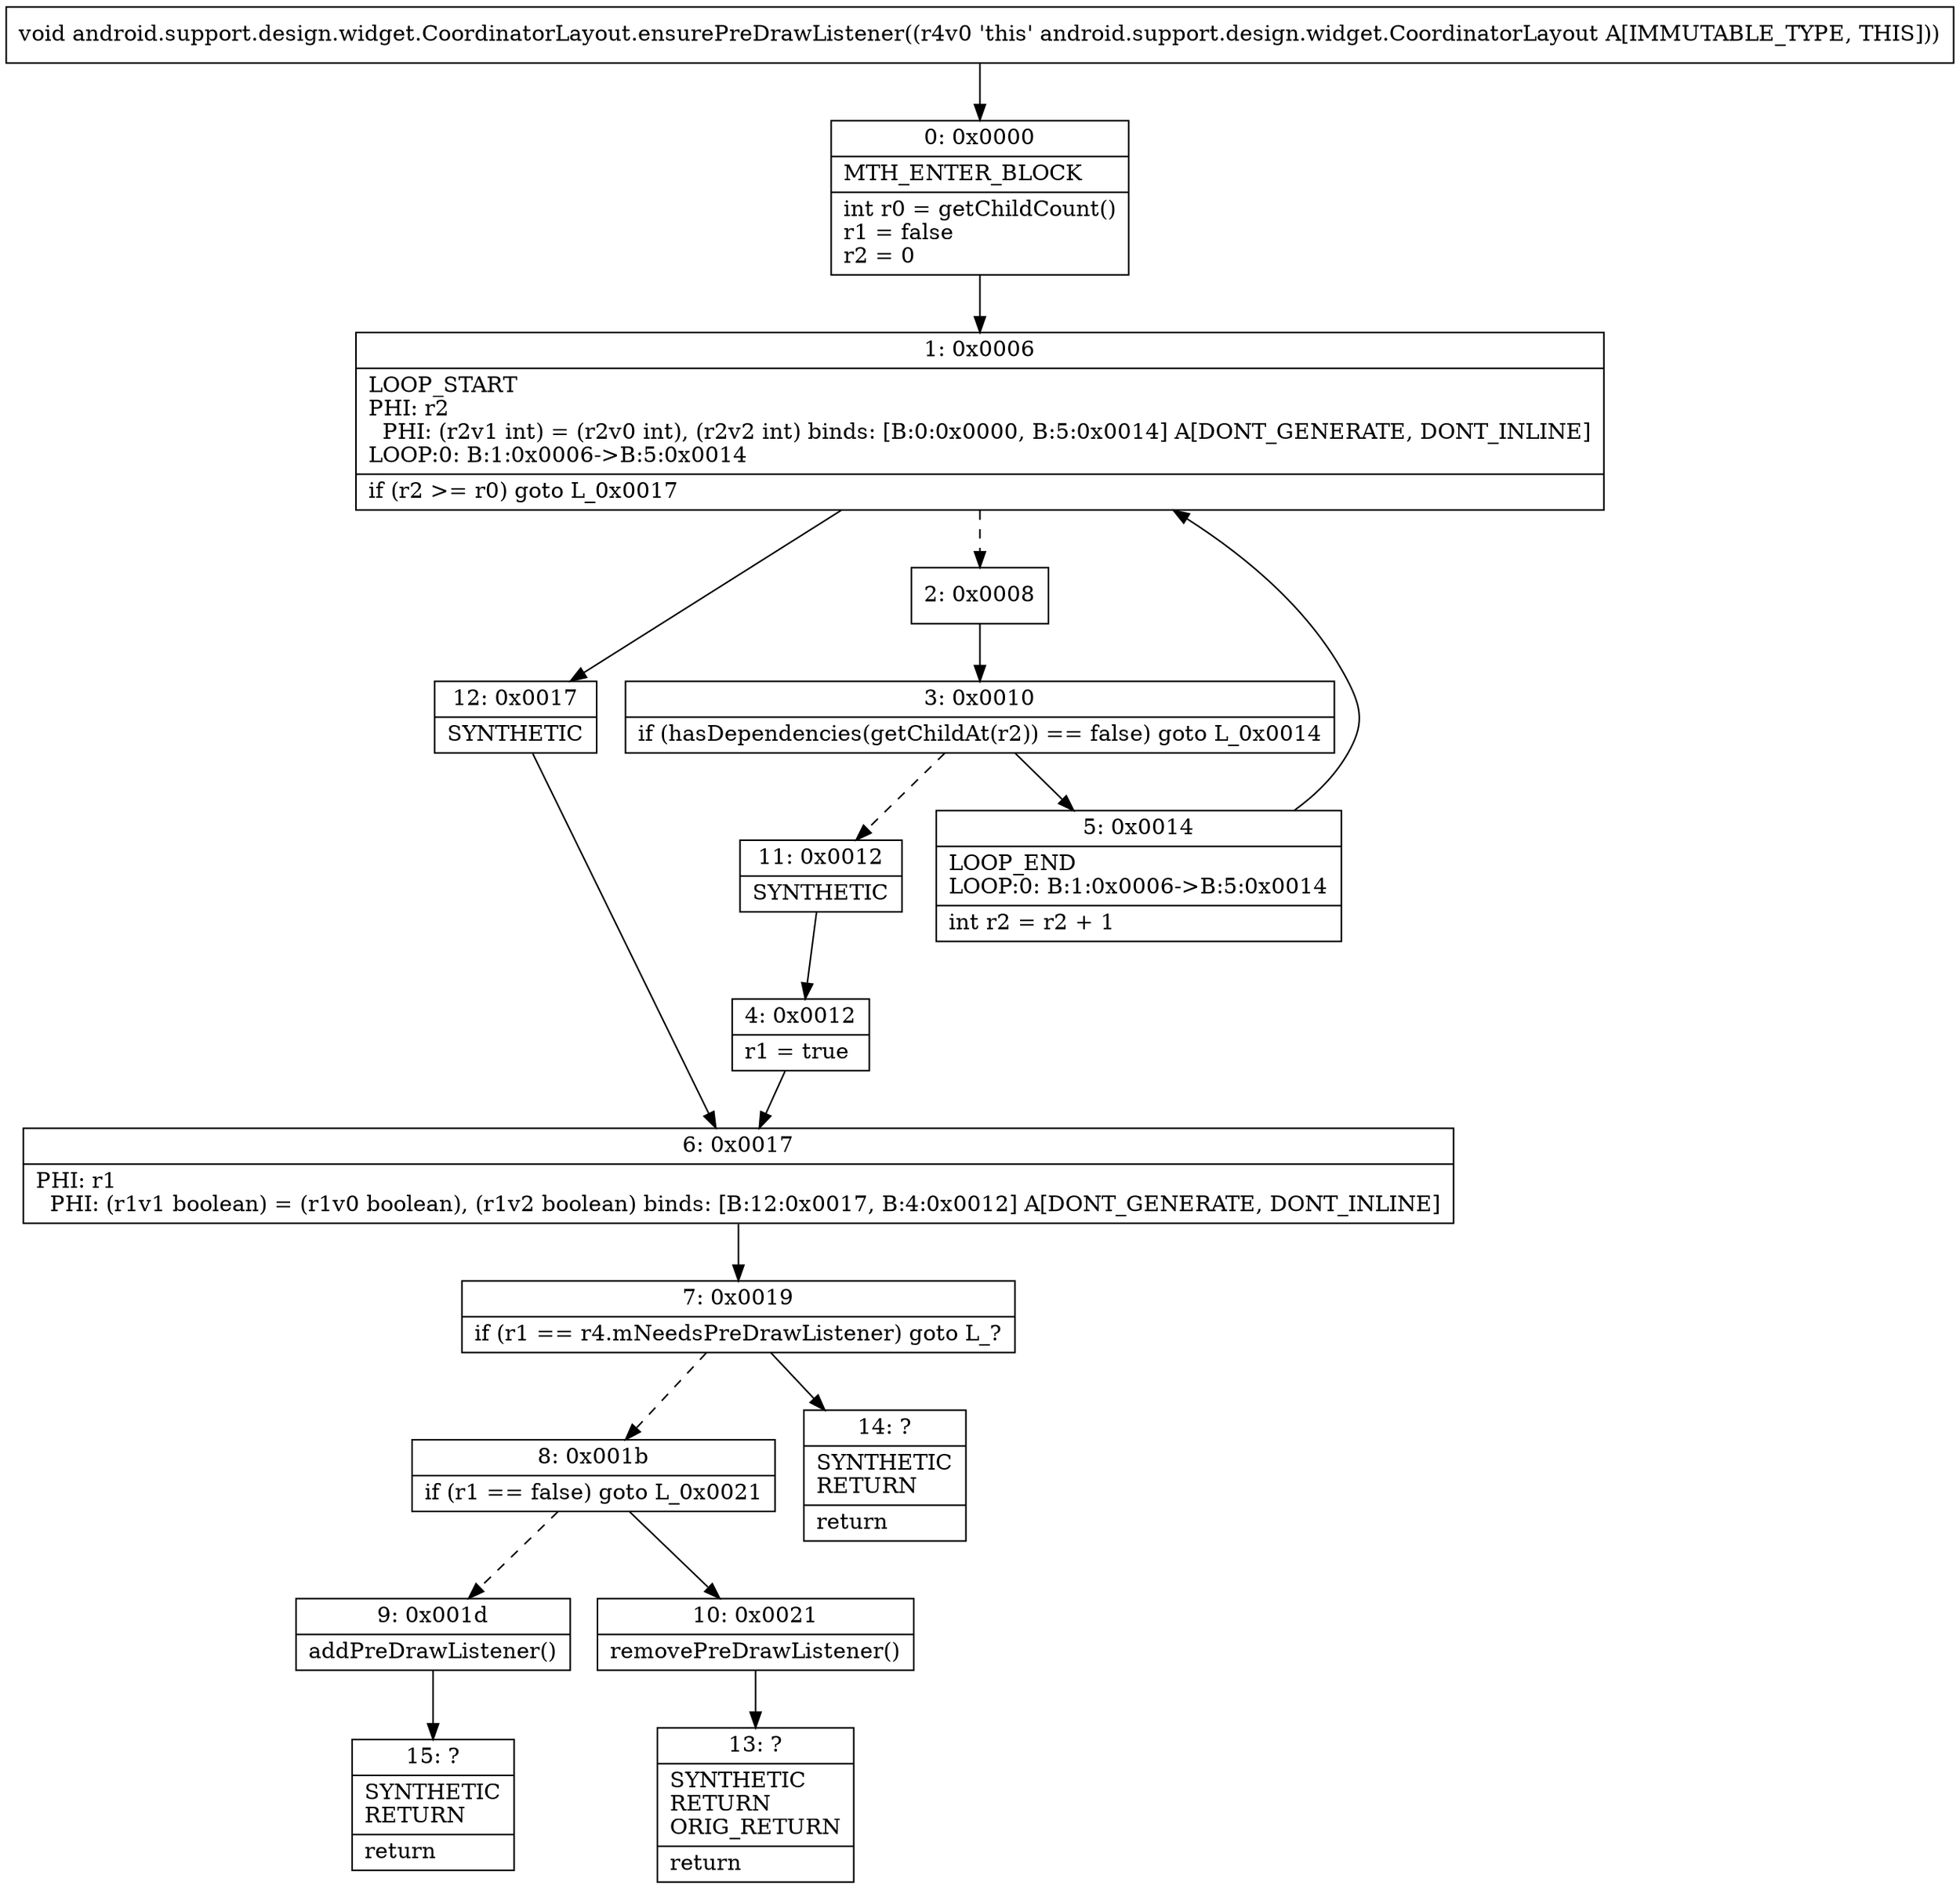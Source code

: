 digraph "CFG forandroid.support.design.widget.CoordinatorLayout.ensurePreDrawListener()V" {
Node_0 [shape=record,label="{0\:\ 0x0000|MTH_ENTER_BLOCK\l|int r0 = getChildCount()\lr1 = false\lr2 = 0\l}"];
Node_1 [shape=record,label="{1\:\ 0x0006|LOOP_START\lPHI: r2 \l  PHI: (r2v1 int) = (r2v0 int), (r2v2 int) binds: [B:0:0x0000, B:5:0x0014] A[DONT_GENERATE, DONT_INLINE]\lLOOP:0: B:1:0x0006\-\>B:5:0x0014\l|if (r2 \>= r0) goto L_0x0017\l}"];
Node_2 [shape=record,label="{2\:\ 0x0008}"];
Node_3 [shape=record,label="{3\:\ 0x0010|if (hasDependencies(getChildAt(r2)) == false) goto L_0x0014\l}"];
Node_4 [shape=record,label="{4\:\ 0x0012|r1 = true\l}"];
Node_5 [shape=record,label="{5\:\ 0x0014|LOOP_END\lLOOP:0: B:1:0x0006\-\>B:5:0x0014\l|int r2 = r2 + 1\l}"];
Node_6 [shape=record,label="{6\:\ 0x0017|PHI: r1 \l  PHI: (r1v1 boolean) = (r1v0 boolean), (r1v2 boolean) binds: [B:12:0x0017, B:4:0x0012] A[DONT_GENERATE, DONT_INLINE]\l}"];
Node_7 [shape=record,label="{7\:\ 0x0019|if (r1 == r4.mNeedsPreDrawListener) goto L_?\l}"];
Node_8 [shape=record,label="{8\:\ 0x001b|if (r1 == false) goto L_0x0021\l}"];
Node_9 [shape=record,label="{9\:\ 0x001d|addPreDrawListener()\l}"];
Node_10 [shape=record,label="{10\:\ 0x0021|removePreDrawListener()\l}"];
Node_11 [shape=record,label="{11\:\ 0x0012|SYNTHETIC\l}"];
Node_12 [shape=record,label="{12\:\ 0x0017|SYNTHETIC\l}"];
Node_13 [shape=record,label="{13\:\ ?|SYNTHETIC\lRETURN\lORIG_RETURN\l|return\l}"];
Node_14 [shape=record,label="{14\:\ ?|SYNTHETIC\lRETURN\l|return\l}"];
Node_15 [shape=record,label="{15\:\ ?|SYNTHETIC\lRETURN\l|return\l}"];
MethodNode[shape=record,label="{void android.support.design.widget.CoordinatorLayout.ensurePreDrawListener((r4v0 'this' android.support.design.widget.CoordinatorLayout A[IMMUTABLE_TYPE, THIS])) }"];
MethodNode -> Node_0;
Node_0 -> Node_1;
Node_1 -> Node_2[style=dashed];
Node_1 -> Node_12;
Node_2 -> Node_3;
Node_3 -> Node_5;
Node_3 -> Node_11[style=dashed];
Node_4 -> Node_6;
Node_5 -> Node_1;
Node_6 -> Node_7;
Node_7 -> Node_8[style=dashed];
Node_7 -> Node_14;
Node_8 -> Node_9[style=dashed];
Node_8 -> Node_10;
Node_9 -> Node_15;
Node_10 -> Node_13;
Node_11 -> Node_4;
Node_12 -> Node_6;
}


